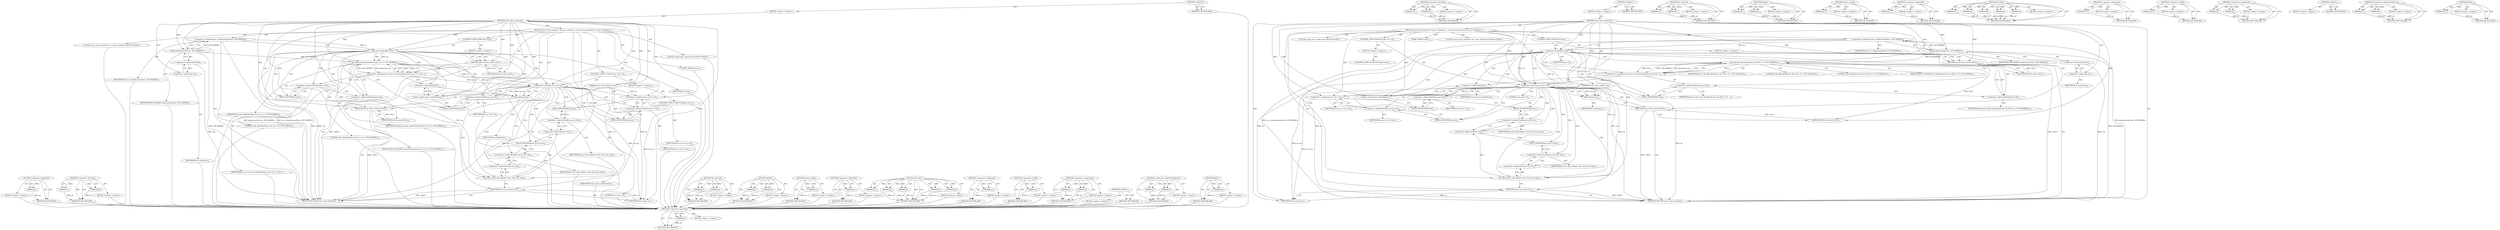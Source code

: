 digraph "kfree" {
vulnerable_112 [label=<(METHOD,&lt;operator&gt;.logicalNot)>];
vulnerable_113 [label=<(PARAM,p1)>];
vulnerable_114 [label=<(BLOCK,&lt;empty&gt;,&lt;empty&gt;)>];
vulnerable_115 [label=<(METHOD_RETURN,ANY)>];
vulnerable_137 [label=<(METHOD,&lt;operator&gt;.lessThan)>];
vulnerable_138 [label=<(PARAM,p1)>];
vulnerable_139 [label=<(PARAM,p2)>];
vulnerable_140 [label=<(BLOCK,&lt;empty&gt;,&lt;empty&gt;)>];
vulnerable_141 [label=<(METHOD_RETURN,ANY)>];
vulnerable_6 [label=<(METHOD,&lt;global&gt;)<SUB>1</SUB>>];
vulnerable_7 [label=<(BLOCK,&lt;empty&gt;,&lt;empty&gt;)<SUB>1</SUB>>];
vulnerable_8 [label=<(METHOD,ucma_alloc_multicast)<SUB>1</SUB>>];
vulnerable_9 [label=<(PARAM,struct ucma_context *ctx)<SUB>1</SUB>>];
vulnerable_10 [label=<(BLOCK,{
	struct ucma_multicast *mc;

	mc = kzalloc(si...,{
	struct ucma_multicast *mc;

	mc = kzalloc(si...)<SUB>2</SUB>>];
vulnerable_11 [label="<(LOCAL,struct ucma_multicast* mc: ucma_multicast*)<SUB>3</SUB>>"];
vulnerable_12 [label=<(&lt;operator&gt;.assignment,mc = kzalloc(sizeof(*mc), GFP_KERNEL))<SUB>5</SUB>>];
vulnerable_13 [label=<(IDENTIFIER,mc,mc = kzalloc(sizeof(*mc), GFP_KERNEL))<SUB>5</SUB>>];
vulnerable_14 [label=<(kzalloc,kzalloc(sizeof(*mc), GFP_KERNEL))<SUB>5</SUB>>];
vulnerable_15 [label=<(&lt;operator&gt;.sizeOf,sizeof(*mc))<SUB>5</SUB>>];
vulnerable_16 [label=<(&lt;operator&gt;.indirection,*mc)<SUB>5</SUB>>];
vulnerable_17 [label=<(IDENTIFIER,mc,sizeof(*mc))<SUB>5</SUB>>];
vulnerable_18 [label=<(IDENTIFIER,GFP_KERNEL,kzalloc(sizeof(*mc), GFP_KERNEL))<SUB>5</SUB>>];
vulnerable_19 [label=<(CONTROL_STRUCTURE,IF,if (!mc))<SUB>6</SUB>>];
vulnerable_20 [label=<(&lt;operator&gt;.logicalNot,!mc)<SUB>6</SUB>>];
vulnerable_21 [label=<(IDENTIFIER,mc,!mc)<SUB>6</SUB>>];
vulnerable_22 [label=<(BLOCK,&lt;empty&gt;,&lt;empty&gt;)<SUB>7</SUB>>];
vulnerable_23 [label=<(RETURN,return NULL;,return NULL;)<SUB>7</SUB>>];
vulnerable_24 [label=<(IDENTIFIER,NULL,return NULL;)<SUB>7</SUB>>];
vulnerable_25 [label="<(LOCAL,mutex_lock : mutex_lock)<SUB>9</SUB>>"];
vulnerable_26 [label=<(&lt;operator&gt;.assignment,mc-&gt;id = idr_alloc(&amp;multicast_idr, mc, 0, 0, GF...)<SUB>10</SUB>>];
vulnerable_27 [label=<(&lt;operator&gt;.indirectFieldAccess,mc-&gt;id)<SUB>10</SUB>>];
vulnerable_28 [label=<(IDENTIFIER,mc,mc-&gt;id = idr_alloc(&amp;multicast_idr, mc, 0, 0, GF...)<SUB>10</SUB>>];
vulnerable_29 [label=<(FIELD_IDENTIFIER,id,id)<SUB>10</SUB>>];
vulnerable_30 [label=<(idr_alloc,idr_alloc(&amp;multicast_idr, mc, 0, 0, GFP_KERNEL))<SUB>10</SUB>>];
vulnerable_31 [label=<(&lt;operator&gt;.addressOf,&amp;multicast_idr)<SUB>10</SUB>>];
vulnerable_32 [label=<(IDENTIFIER,multicast_idr,idr_alloc(&amp;multicast_idr, mc, 0, 0, GFP_KERNEL))<SUB>10</SUB>>];
vulnerable_33 [label=<(IDENTIFIER,mc,idr_alloc(&amp;multicast_idr, mc, 0, 0, GFP_KERNEL))<SUB>10</SUB>>];
vulnerable_34 [label=<(LITERAL,0,idr_alloc(&amp;multicast_idr, mc, 0, 0, GFP_KERNEL))<SUB>10</SUB>>];
vulnerable_35 [label=<(LITERAL,0,idr_alloc(&amp;multicast_idr, mc, 0, 0, GFP_KERNEL))<SUB>10</SUB>>];
vulnerable_36 [label=<(IDENTIFIER,GFP_KERNEL,idr_alloc(&amp;multicast_idr, mc, 0, 0, GFP_KERNEL))<SUB>10</SUB>>];
vulnerable_37 [label=<(mutex_unlock,mutex_unlock(&amp;mut))<SUB>11</SUB>>];
vulnerable_38 [label=<(&lt;operator&gt;.addressOf,&amp;mut)<SUB>11</SUB>>];
vulnerable_39 [label=<(IDENTIFIER,mut,mutex_unlock(&amp;mut))<SUB>11</SUB>>];
vulnerable_40 [label=<(CONTROL_STRUCTURE,IF,if (mc-&gt;id &lt; 0))<SUB>12</SUB>>];
vulnerable_41 [label=<(&lt;operator&gt;.lessThan,mc-&gt;id &lt; 0)<SUB>12</SUB>>];
vulnerable_42 [label=<(&lt;operator&gt;.indirectFieldAccess,mc-&gt;id)<SUB>12</SUB>>];
vulnerable_43 [label=<(IDENTIFIER,mc,mc-&gt;id &lt; 0)<SUB>12</SUB>>];
vulnerable_44 [label=<(FIELD_IDENTIFIER,id,id)<SUB>12</SUB>>];
vulnerable_45 [label=<(LITERAL,0,mc-&gt;id &lt; 0)<SUB>12</SUB>>];
vulnerable_46 [label=<(BLOCK,&lt;empty&gt;,&lt;empty&gt;)<SUB>13</SUB>>];
vulnerable_47 [label=<(CONTROL_STRUCTURE,GOTO,goto error;)<SUB>13</SUB>>];
vulnerable_48 [label=<(&lt;operator&gt;.assignment,mc-&gt;ctx = ctx)<SUB>15</SUB>>];
vulnerable_49 [label=<(&lt;operator&gt;.indirectFieldAccess,mc-&gt;ctx)<SUB>15</SUB>>];
vulnerable_50 [label=<(IDENTIFIER,mc,mc-&gt;ctx = ctx)<SUB>15</SUB>>];
vulnerable_51 [label=<(FIELD_IDENTIFIER,ctx,ctx)<SUB>15</SUB>>];
vulnerable_52 [label=<(IDENTIFIER,ctx,mc-&gt;ctx = ctx)<SUB>15</SUB>>];
vulnerable_53 [label=<(list_add_tail,list_add_tail(&amp;mc-&gt;list, &amp;ctx-&gt;mc_list))<SUB>16</SUB>>];
vulnerable_54 [label=<(&lt;operator&gt;.addressOf,&amp;mc-&gt;list)<SUB>16</SUB>>];
vulnerable_55 [label=<(&lt;operator&gt;.indirectFieldAccess,mc-&gt;list)<SUB>16</SUB>>];
vulnerable_56 [label=<(IDENTIFIER,mc,list_add_tail(&amp;mc-&gt;list, &amp;ctx-&gt;mc_list))<SUB>16</SUB>>];
vulnerable_57 [label=<(FIELD_IDENTIFIER,list,list)<SUB>16</SUB>>];
vulnerable_58 [label=<(&lt;operator&gt;.addressOf,&amp;ctx-&gt;mc_list)<SUB>16</SUB>>];
vulnerable_59 [label=<(&lt;operator&gt;.indirectFieldAccess,ctx-&gt;mc_list)<SUB>16</SUB>>];
vulnerable_60 [label=<(IDENTIFIER,ctx,list_add_tail(&amp;mc-&gt;list, &amp;ctx-&gt;mc_list))<SUB>16</SUB>>];
vulnerable_61 [label=<(FIELD_IDENTIFIER,mc_list,mc_list)<SUB>16</SUB>>];
vulnerable_62 [label=<(RETURN,return mc;,return mc;)<SUB>17</SUB>>];
vulnerable_63 [label=<(IDENTIFIER,mc,return mc;)<SUB>17</SUB>>];
vulnerable_64 [label=<(JUMP_TARGET,error)<SUB>19</SUB>>];
vulnerable_65 [label=<(kfree,kfree(mc))<SUB>20</SUB>>];
vulnerable_66 [label=<(IDENTIFIER,mc,kfree(mc))<SUB>20</SUB>>];
vulnerable_67 [label=<(RETURN,return NULL;,return NULL;)<SUB>21</SUB>>];
vulnerable_68 [label=<(IDENTIFIER,NULL,return NULL;)<SUB>21</SUB>>];
vulnerable_69 [label=<(METHOD_RETURN,struct ucma_multicast)<SUB>1</SUB>>];
vulnerable_71 [label=<(METHOD_RETURN,ANY)<SUB>1</SUB>>];
vulnerable_142 [label=<(METHOD,list_add_tail)>];
vulnerable_143 [label=<(PARAM,p1)>];
vulnerable_144 [label=<(PARAM,p2)>];
vulnerable_145 [label=<(BLOCK,&lt;empty&gt;,&lt;empty&gt;)>];
vulnerable_146 [label=<(METHOD_RETURN,ANY)>];
vulnerable_99 [label=<(METHOD,kzalloc)>];
vulnerable_100 [label=<(PARAM,p1)>];
vulnerable_101 [label=<(PARAM,p2)>];
vulnerable_102 [label=<(BLOCK,&lt;empty&gt;,&lt;empty&gt;)>];
vulnerable_103 [label=<(METHOD_RETURN,ANY)>];
vulnerable_133 [label=<(METHOD,mutex_unlock)>];
vulnerable_134 [label=<(PARAM,p1)>];
vulnerable_135 [label=<(BLOCK,&lt;empty&gt;,&lt;empty&gt;)>];
vulnerable_136 [label=<(METHOD_RETURN,ANY)>];
vulnerable_129 [label=<(METHOD,&lt;operator&gt;.addressOf)>];
vulnerable_130 [label=<(PARAM,p1)>];
vulnerable_131 [label=<(BLOCK,&lt;empty&gt;,&lt;empty&gt;)>];
vulnerable_132 [label=<(METHOD_RETURN,ANY)>];
vulnerable_121 [label=<(METHOD,idr_alloc)>];
vulnerable_122 [label=<(PARAM,p1)>];
vulnerable_123 [label=<(PARAM,p2)>];
vulnerable_124 [label=<(PARAM,p3)>];
vulnerable_125 [label=<(PARAM,p4)>];
vulnerable_126 [label=<(PARAM,p5)>];
vulnerable_127 [label=<(BLOCK,&lt;empty&gt;,&lt;empty&gt;)>];
vulnerable_128 [label=<(METHOD_RETURN,ANY)>];
vulnerable_108 [label=<(METHOD,&lt;operator&gt;.indirection)>];
vulnerable_109 [label=<(PARAM,p1)>];
vulnerable_110 [label=<(BLOCK,&lt;empty&gt;,&lt;empty&gt;)>];
vulnerable_111 [label=<(METHOD_RETURN,ANY)>];
vulnerable_104 [label=<(METHOD,&lt;operator&gt;.sizeOf)>];
vulnerable_105 [label=<(PARAM,p1)>];
vulnerable_106 [label=<(BLOCK,&lt;empty&gt;,&lt;empty&gt;)>];
vulnerable_107 [label=<(METHOD_RETURN,ANY)>];
vulnerable_94 [label=<(METHOD,&lt;operator&gt;.assignment)>];
vulnerable_95 [label=<(PARAM,p1)>];
vulnerable_96 [label=<(PARAM,p2)>];
vulnerable_97 [label=<(BLOCK,&lt;empty&gt;,&lt;empty&gt;)>];
vulnerable_98 [label=<(METHOD_RETURN,ANY)>];
vulnerable_88 [label=<(METHOD,&lt;global&gt;)<SUB>1</SUB>>];
vulnerable_89 [label=<(BLOCK,&lt;empty&gt;,&lt;empty&gt;)>];
vulnerable_90 [label=<(METHOD_RETURN,ANY)>];
vulnerable_116 [label=<(METHOD,&lt;operator&gt;.indirectFieldAccess)>];
vulnerable_117 [label=<(PARAM,p1)>];
vulnerable_118 [label=<(PARAM,p2)>];
vulnerable_119 [label=<(BLOCK,&lt;empty&gt;,&lt;empty&gt;)>];
vulnerable_120 [label=<(METHOD_RETURN,ANY)>];
vulnerable_147 [label=<(METHOD,kfree)>];
vulnerable_148 [label=<(PARAM,p1)>];
vulnerable_149 [label=<(BLOCK,&lt;empty&gt;,&lt;empty&gt;)>];
vulnerable_150 [label=<(METHOD_RETURN,ANY)>];
fixed_112 [label=<(METHOD,&lt;operator&gt;.logicalNot)>];
fixed_113 [label=<(PARAM,p1)>];
fixed_114 [label=<(BLOCK,&lt;empty&gt;,&lt;empty&gt;)>];
fixed_115 [label=<(METHOD_RETURN,ANY)>];
fixed_137 [label=<(METHOD,&lt;operator&gt;.lessThan)>];
fixed_138 [label=<(PARAM,p1)>];
fixed_139 [label=<(PARAM,p2)>];
fixed_140 [label=<(BLOCK,&lt;empty&gt;,&lt;empty&gt;)>];
fixed_141 [label=<(METHOD_RETURN,ANY)>];
fixed_6 [label=<(METHOD,&lt;global&gt;)<SUB>1</SUB>>];
fixed_7 [label=<(BLOCK,&lt;empty&gt;,&lt;empty&gt;)<SUB>1</SUB>>];
fixed_8 [label=<(METHOD,ucma_alloc_multicast)<SUB>1</SUB>>];
fixed_9 [label=<(PARAM,struct ucma_context *ctx)<SUB>1</SUB>>];
fixed_10 [label=<(BLOCK,{
	struct ucma_multicast *mc;

	mc = kzalloc(si...,{
	struct ucma_multicast *mc;

	mc = kzalloc(si...)<SUB>2</SUB>>];
fixed_11 [label="<(LOCAL,struct ucma_multicast* mc: ucma_multicast*)<SUB>3</SUB>>"];
fixed_12 [label=<(&lt;operator&gt;.assignment,mc = kzalloc(sizeof(*mc), GFP_KERNEL))<SUB>5</SUB>>];
fixed_13 [label=<(IDENTIFIER,mc,mc = kzalloc(sizeof(*mc), GFP_KERNEL))<SUB>5</SUB>>];
fixed_14 [label=<(kzalloc,kzalloc(sizeof(*mc), GFP_KERNEL))<SUB>5</SUB>>];
fixed_15 [label=<(&lt;operator&gt;.sizeOf,sizeof(*mc))<SUB>5</SUB>>];
fixed_16 [label=<(&lt;operator&gt;.indirection,*mc)<SUB>5</SUB>>];
fixed_17 [label=<(IDENTIFIER,mc,sizeof(*mc))<SUB>5</SUB>>];
fixed_18 [label=<(IDENTIFIER,GFP_KERNEL,kzalloc(sizeof(*mc), GFP_KERNEL))<SUB>5</SUB>>];
fixed_19 [label=<(CONTROL_STRUCTURE,IF,if (!mc))<SUB>6</SUB>>];
fixed_20 [label=<(&lt;operator&gt;.logicalNot,!mc)<SUB>6</SUB>>];
fixed_21 [label=<(IDENTIFIER,mc,!mc)<SUB>6</SUB>>];
fixed_22 [label=<(BLOCK,&lt;empty&gt;,&lt;empty&gt;)<SUB>7</SUB>>];
fixed_23 [label=<(RETURN,return NULL;,return NULL;)<SUB>7</SUB>>];
fixed_24 [label=<(IDENTIFIER,NULL,return NULL;)<SUB>7</SUB>>];
fixed_25 [label="<(LOCAL,mutex_lock : mutex_lock)<SUB>9</SUB>>"];
fixed_26 [label=<(&lt;operator&gt;.assignment,mc-&gt;id = idr_alloc(&amp;multicast_idr, NULL, 0, 0, ...)<SUB>10</SUB>>];
fixed_27 [label=<(&lt;operator&gt;.indirectFieldAccess,mc-&gt;id)<SUB>10</SUB>>];
fixed_28 [label=<(IDENTIFIER,mc,mc-&gt;id = idr_alloc(&amp;multicast_idr, NULL, 0, 0, ...)<SUB>10</SUB>>];
fixed_29 [label=<(FIELD_IDENTIFIER,id,id)<SUB>10</SUB>>];
fixed_30 [label=<(idr_alloc,idr_alloc(&amp;multicast_idr, NULL, 0, 0, GFP_KERNEL))<SUB>10</SUB>>];
fixed_31 [label=<(&lt;operator&gt;.addressOf,&amp;multicast_idr)<SUB>10</SUB>>];
fixed_32 [label=<(IDENTIFIER,multicast_idr,idr_alloc(&amp;multicast_idr, NULL, 0, 0, GFP_KERNEL))<SUB>10</SUB>>];
fixed_33 [label=<(IDENTIFIER,NULL,idr_alloc(&amp;multicast_idr, NULL, 0, 0, GFP_KERNEL))<SUB>10</SUB>>];
fixed_34 [label=<(LITERAL,0,idr_alloc(&amp;multicast_idr, NULL, 0, 0, GFP_KERNEL))<SUB>10</SUB>>];
fixed_35 [label=<(LITERAL,0,idr_alloc(&amp;multicast_idr, NULL, 0, 0, GFP_KERNEL))<SUB>10</SUB>>];
fixed_36 [label=<(IDENTIFIER,GFP_KERNEL,idr_alloc(&amp;multicast_idr, NULL, 0, 0, GFP_KERNEL))<SUB>10</SUB>>];
fixed_37 [label=<(mutex_unlock,mutex_unlock(&amp;mut))<SUB>11</SUB>>];
fixed_38 [label=<(&lt;operator&gt;.addressOf,&amp;mut)<SUB>11</SUB>>];
fixed_39 [label=<(IDENTIFIER,mut,mutex_unlock(&amp;mut))<SUB>11</SUB>>];
fixed_40 [label=<(CONTROL_STRUCTURE,IF,if (mc-&gt;id &lt; 0))<SUB>12</SUB>>];
fixed_41 [label=<(&lt;operator&gt;.lessThan,mc-&gt;id &lt; 0)<SUB>12</SUB>>];
fixed_42 [label=<(&lt;operator&gt;.indirectFieldAccess,mc-&gt;id)<SUB>12</SUB>>];
fixed_43 [label=<(IDENTIFIER,mc,mc-&gt;id &lt; 0)<SUB>12</SUB>>];
fixed_44 [label=<(FIELD_IDENTIFIER,id,id)<SUB>12</SUB>>];
fixed_45 [label=<(LITERAL,0,mc-&gt;id &lt; 0)<SUB>12</SUB>>];
fixed_46 [label=<(BLOCK,&lt;empty&gt;,&lt;empty&gt;)<SUB>13</SUB>>];
fixed_47 [label=<(CONTROL_STRUCTURE,GOTO,goto error;)<SUB>13</SUB>>];
fixed_48 [label=<(&lt;operator&gt;.assignment,mc-&gt;ctx = ctx)<SUB>15</SUB>>];
fixed_49 [label=<(&lt;operator&gt;.indirectFieldAccess,mc-&gt;ctx)<SUB>15</SUB>>];
fixed_50 [label=<(IDENTIFIER,mc,mc-&gt;ctx = ctx)<SUB>15</SUB>>];
fixed_51 [label=<(FIELD_IDENTIFIER,ctx,ctx)<SUB>15</SUB>>];
fixed_52 [label=<(IDENTIFIER,ctx,mc-&gt;ctx = ctx)<SUB>15</SUB>>];
fixed_53 [label=<(list_add_tail,list_add_tail(&amp;mc-&gt;list, &amp;ctx-&gt;mc_list))<SUB>16</SUB>>];
fixed_54 [label=<(&lt;operator&gt;.addressOf,&amp;mc-&gt;list)<SUB>16</SUB>>];
fixed_55 [label=<(&lt;operator&gt;.indirectFieldAccess,mc-&gt;list)<SUB>16</SUB>>];
fixed_56 [label=<(IDENTIFIER,mc,list_add_tail(&amp;mc-&gt;list, &amp;ctx-&gt;mc_list))<SUB>16</SUB>>];
fixed_57 [label=<(FIELD_IDENTIFIER,list,list)<SUB>16</SUB>>];
fixed_58 [label=<(&lt;operator&gt;.addressOf,&amp;ctx-&gt;mc_list)<SUB>16</SUB>>];
fixed_59 [label=<(&lt;operator&gt;.indirectFieldAccess,ctx-&gt;mc_list)<SUB>16</SUB>>];
fixed_60 [label=<(IDENTIFIER,ctx,list_add_tail(&amp;mc-&gt;list, &amp;ctx-&gt;mc_list))<SUB>16</SUB>>];
fixed_61 [label=<(FIELD_IDENTIFIER,mc_list,mc_list)<SUB>16</SUB>>];
fixed_62 [label=<(RETURN,return mc;,return mc;)<SUB>17</SUB>>];
fixed_63 [label=<(IDENTIFIER,mc,return mc;)<SUB>17</SUB>>];
fixed_64 [label=<(JUMP_TARGET,error)<SUB>19</SUB>>];
fixed_65 [label=<(kfree,kfree(mc))<SUB>20</SUB>>];
fixed_66 [label=<(IDENTIFIER,mc,kfree(mc))<SUB>20</SUB>>];
fixed_67 [label=<(RETURN,return NULL;,return NULL;)<SUB>21</SUB>>];
fixed_68 [label=<(IDENTIFIER,NULL,return NULL;)<SUB>21</SUB>>];
fixed_69 [label=<(METHOD_RETURN,struct ucma_multicast)<SUB>1</SUB>>];
fixed_71 [label=<(METHOD_RETURN,ANY)<SUB>1</SUB>>];
fixed_142 [label=<(METHOD,list_add_tail)>];
fixed_143 [label=<(PARAM,p1)>];
fixed_144 [label=<(PARAM,p2)>];
fixed_145 [label=<(BLOCK,&lt;empty&gt;,&lt;empty&gt;)>];
fixed_146 [label=<(METHOD_RETURN,ANY)>];
fixed_99 [label=<(METHOD,kzalloc)>];
fixed_100 [label=<(PARAM,p1)>];
fixed_101 [label=<(PARAM,p2)>];
fixed_102 [label=<(BLOCK,&lt;empty&gt;,&lt;empty&gt;)>];
fixed_103 [label=<(METHOD_RETURN,ANY)>];
fixed_133 [label=<(METHOD,mutex_unlock)>];
fixed_134 [label=<(PARAM,p1)>];
fixed_135 [label=<(BLOCK,&lt;empty&gt;,&lt;empty&gt;)>];
fixed_136 [label=<(METHOD_RETURN,ANY)>];
fixed_129 [label=<(METHOD,&lt;operator&gt;.addressOf)>];
fixed_130 [label=<(PARAM,p1)>];
fixed_131 [label=<(BLOCK,&lt;empty&gt;,&lt;empty&gt;)>];
fixed_132 [label=<(METHOD_RETURN,ANY)>];
fixed_121 [label=<(METHOD,idr_alloc)>];
fixed_122 [label=<(PARAM,p1)>];
fixed_123 [label=<(PARAM,p2)>];
fixed_124 [label=<(PARAM,p3)>];
fixed_125 [label=<(PARAM,p4)>];
fixed_126 [label=<(PARAM,p5)>];
fixed_127 [label=<(BLOCK,&lt;empty&gt;,&lt;empty&gt;)>];
fixed_128 [label=<(METHOD_RETURN,ANY)>];
fixed_108 [label=<(METHOD,&lt;operator&gt;.indirection)>];
fixed_109 [label=<(PARAM,p1)>];
fixed_110 [label=<(BLOCK,&lt;empty&gt;,&lt;empty&gt;)>];
fixed_111 [label=<(METHOD_RETURN,ANY)>];
fixed_104 [label=<(METHOD,&lt;operator&gt;.sizeOf)>];
fixed_105 [label=<(PARAM,p1)>];
fixed_106 [label=<(BLOCK,&lt;empty&gt;,&lt;empty&gt;)>];
fixed_107 [label=<(METHOD_RETURN,ANY)>];
fixed_94 [label=<(METHOD,&lt;operator&gt;.assignment)>];
fixed_95 [label=<(PARAM,p1)>];
fixed_96 [label=<(PARAM,p2)>];
fixed_97 [label=<(BLOCK,&lt;empty&gt;,&lt;empty&gt;)>];
fixed_98 [label=<(METHOD_RETURN,ANY)>];
fixed_88 [label=<(METHOD,&lt;global&gt;)<SUB>1</SUB>>];
fixed_89 [label=<(BLOCK,&lt;empty&gt;,&lt;empty&gt;)>];
fixed_90 [label=<(METHOD_RETURN,ANY)>];
fixed_116 [label=<(METHOD,&lt;operator&gt;.indirectFieldAccess)>];
fixed_117 [label=<(PARAM,p1)>];
fixed_118 [label=<(PARAM,p2)>];
fixed_119 [label=<(BLOCK,&lt;empty&gt;,&lt;empty&gt;)>];
fixed_120 [label=<(METHOD_RETURN,ANY)>];
fixed_147 [label=<(METHOD,kfree)>];
fixed_148 [label=<(PARAM,p1)>];
fixed_149 [label=<(BLOCK,&lt;empty&gt;,&lt;empty&gt;)>];
fixed_150 [label=<(METHOD_RETURN,ANY)>];
vulnerable_112 -> vulnerable_113  [key=0, label="AST: "];
vulnerable_112 -> vulnerable_113  [key=1, label="DDG: "];
vulnerable_112 -> vulnerable_114  [key=0, label="AST: "];
vulnerable_112 -> vulnerable_115  [key=0, label="AST: "];
vulnerable_112 -> vulnerable_115  [key=1, label="CFG: "];
vulnerable_113 -> vulnerable_115  [key=0, label="DDG: p1"];
vulnerable_114 -> fixed_112  [key=0];
vulnerable_115 -> fixed_112  [key=0];
vulnerable_137 -> vulnerable_138  [key=0, label="AST: "];
vulnerable_137 -> vulnerable_138  [key=1, label="DDG: "];
vulnerable_137 -> vulnerable_140  [key=0, label="AST: "];
vulnerable_137 -> vulnerable_139  [key=0, label="AST: "];
vulnerable_137 -> vulnerable_139  [key=1, label="DDG: "];
vulnerable_137 -> vulnerable_141  [key=0, label="AST: "];
vulnerable_137 -> vulnerable_141  [key=1, label="CFG: "];
vulnerable_138 -> vulnerable_141  [key=0, label="DDG: p1"];
vulnerable_139 -> vulnerable_141  [key=0, label="DDG: p2"];
vulnerable_140 -> fixed_112  [key=0];
vulnerable_141 -> fixed_112  [key=0];
vulnerable_6 -> vulnerable_7  [key=0, label="AST: "];
vulnerable_6 -> vulnerable_71  [key=0, label="AST: "];
vulnerable_6 -> vulnerable_71  [key=1, label="CFG: "];
vulnerable_7 -> vulnerable_8  [key=0, label="AST: "];
vulnerable_8 -> vulnerable_9  [key=0, label="AST: "];
vulnerable_8 -> vulnerable_9  [key=1, label="DDG: "];
vulnerable_8 -> vulnerable_10  [key=0, label="AST: "];
vulnerable_8 -> vulnerable_69  [key=0, label="AST: "];
vulnerable_8 -> vulnerable_16  [key=0, label="CFG: "];
vulnerable_8 -> vulnerable_48  [key=0, label="DDG: "];
vulnerable_8 -> vulnerable_67  [key=0, label="DDG: "];
vulnerable_8 -> vulnerable_37  [key=0, label="DDG: "];
vulnerable_8 -> vulnerable_53  [key=0, label="DDG: "];
vulnerable_8 -> vulnerable_63  [key=0, label="DDG: "];
vulnerable_8 -> vulnerable_65  [key=0, label="DDG: "];
vulnerable_8 -> vulnerable_68  [key=0, label="DDG: "];
vulnerable_8 -> vulnerable_14  [key=0, label="DDG: "];
vulnerable_8 -> vulnerable_20  [key=0, label="DDG: "];
vulnerable_8 -> vulnerable_23  [key=0, label="DDG: "];
vulnerable_8 -> vulnerable_30  [key=0, label="DDG: "];
vulnerable_8 -> vulnerable_41  [key=0, label="DDG: "];
vulnerable_8 -> vulnerable_24  [key=0, label="DDG: "];
vulnerable_9 -> vulnerable_69  [key=0, label="DDG: ctx"];
vulnerable_9 -> vulnerable_48  [key=0, label="DDG: ctx"];
vulnerable_9 -> vulnerable_53  [key=0, label="DDG: ctx"];
vulnerable_10 -> vulnerable_11  [key=0, label="AST: "];
vulnerable_10 -> vulnerable_12  [key=0, label="AST: "];
vulnerable_10 -> vulnerable_19  [key=0, label="AST: "];
vulnerable_10 -> vulnerable_25  [key=0, label="AST: "];
vulnerable_10 -> vulnerable_26  [key=0, label="AST: "];
vulnerable_10 -> vulnerable_37  [key=0, label="AST: "];
vulnerable_10 -> vulnerable_40  [key=0, label="AST: "];
vulnerable_10 -> vulnerable_48  [key=0, label="AST: "];
vulnerable_10 -> vulnerable_53  [key=0, label="AST: "];
vulnerable_10 -> vulnerable_62  [key=0, label="AST: "];
vulnerable_10 -> vulnerable_64  [key=0, label="AST: "];
vulnerable_10 -> vulnerable_65  [key=0, label="AST: "];
vulnerable_10 -> vulnerable_67  [key=0, label="AST: "];
vulnerable_11 -> fixed_112  [key=0];
vulnerable_12 -> vulnerable_13  [key=0, label="AST: "];
vulnerable_12 -> vulnerable_14  [key=0, label="AST: "];
vulnerable_12 -> vulnerable_20  [key=0, label="CFG: "];
vulnerable_12 -> vulnerable_20  [key=1, label="DDG: mc"];
vulnerable_12 -> vulnerable_69  [key=0, label="DDG: kzalloc(sizeof(*mc), GFP_KERNEL)"];
vulnerable_12 -> vulnerable_69  [key=1, label="DDG: mc = kzalloc(sizeof(*mc), GFP_KERNEL)"];
vulnerable_13 -> fixed_112  [key=0];
vulnerable_14 -> vulnerable_15  [key=0, label="AST: "];
vulnerable_14 -> vulnerable_18  [key=0, label="AST: "];
vulnerable_14 -> vulnerable_12  [key=0, label="CFG: "];
vulnerable_14 -> vulnerable_12  [key=1, label="DDG: GFP_KERNEL"];
vulnerable_14 -> vulnerable_69  [key=0, label="DDG: GFP_KERNEL"];
vulnerable_14 -> vulnerable_30  [key=0, label="DDG: GFP_KERNEL"];
vulnerable_15 -> vulnerable_16  [key=0, label="AST: "];
vulnerable_15 -> vulnerable_14  [key=0, label="CFG: "];
vulnerable_15 -> vulnerable_69  [key=0, label="DDG: *mc"];
vulnerable_16 -> vulnerable_17  [key=0, label="AST: "];
vulnerable_16 -> vulnerable_15  [key=0, label="CFG: "];
vulnerable_17 -> fixed_112  [key=0];
vulnerable_18 -> fixed_112  [key=0];
vulnerable_19 -> vulnerable_20  [key=0, label="AST: "];
vulnerable_19 -> vulnerable_22  [key=0, label="AST: "];
vulnerable_20 -> vulnerable_21  [key=0, label="AST: "];
vulnerable_20 -> vulnerable_23  [key=0, label="CFG: "];
vulnerable_20 -> vulnerable_23  [key=1, label="CDG: "];
vulnerable_20 -> vulnerable_29  [key=0, label="CFG: "];
vulnerable_20 -> vulnerable_29  [key=1, label="CDG: "];
vulnerable_20 -> vulnerable_69  [key=0, label="DDG: mc"];
vulnerable_20 -> vulnerable_69  [key=1, label="DDG: !mc"];
vulnerable_20 -> vulnerable_30  [key=0, label="DDG: mc"];
vulnerable_20 -> vulnerable_30  [key=1, label="CDG: "];
vulnerable_20 -> vulnerable_26  [key=0, label="CDG: "];
vulnerable_20 -> vulnerable_42  [key=0, label="CDG: "];
vulnerable_20 -> vulnerable_37  [key=0, label="CDG: "];
vulnerable_20 -> vulnerable_38  [key=0, label="CDG: "];
vulnerable_20 -> vulnerable_41  [key=0, label="CDG: "];
vulnerable_20 -> vulnerable_27  [key=0, label="CDG: "];
vulnerable_20 -> vulnerable_44  [key=0, label="CDG: "];
vulnerable_20 -> vulnerable_31  [key=0, label="CDG: "];
vulnerable_21 -> fixed_112  [key=0];
vulnerable_22 -> vulnerable_23  [key=0, label="AST: "];
vulnerable_23 -> vulnerable_24  [key=0, label="AST: "];
vulnerable_23 -> vulnerable_69  [key=0, label="CFG: "];
vulnerable_23 -> vulnerable_69  [key=1, label="DDG: &lt;RET&gt;"];
vulnerable_24 -> vulnerable_23  [key=0, label="DDG: NULL"];
vulnerable_25 -> fixed_112  [key=0];
vulnerable_26 -> vulnerable_27  [key=0, label="AST: "];
vulnerable_26 -> vulnerable_30  [key=0, label="AST: "];
vulnerable_26 -> vulnerable_38  [key=0, label="CFG: "];
vulnerable_26 -> vulnerable_41  [key=0, label="DDG: mc-&gt;id"];
vulnerable_27 -> vulnerable_28  [key=0, label="AST: "];
vulnerable_27 -> vulnerable_29  [key=0, label="AST: "];
vulnerable_27 -> vulnerable_31  [key=0, label="CFG: "];
vulnerable_28 -> fixed_112  [key=0];
vulnerable_29 -> vulnerable_27  [key=0, label="CFG: "];
vulnerable_30 -> vulnerable_31  [key=0, label="AST: "];
vulnerable_30 -> vulnerable_33  [key=0, label="AST: "];
vulnerable_30 -> vulnerable_34  [key=0, label="AST: "];
vulnerable_30 -> vulnerable_35  [key=0, label="AST: "];
vulnerable_30 -> vulnerable_36  [key=0, label="AST: "];
vulnerable_30 -> vulnerable_26  [key=0, label="CFG: "];
vulnerable_30 -> vulnerable_26  [key=1, label="DDG: 0"];
vulnerable_30 -> vulnerable_26  [key=2, label="DDG: mc"];
vulnerable_30 -> vulnerable_26  [key=3, label="DDG: GFP_KERNEL"];
vulnerable_30 -> vulnerable_26  [key=4, label="DDG: &amp;multicast_idr"];
vulnerable_30 -> vulnerable_53  [key=0, label="DDG: mc"];
vulnerable_30 -> vulnerable_63  [key=0, label="DDG: mc"];
vulnerable_30 -> vulnerable_65  [key=0, label="DDG: mc"];
vulnerable_30 -> vulnerable_41  [key=0, label="DDG: mc"];
vulnerable_31 -> vulnerable_32  [key=0, label="AST: "];
vulnerable_31 -> vulnerable_30  [key=0, label="CFG: "];
vulnerable_32 -> fixed_112  [key=0];
vulnerable_33 -> fixed_112  [key=0];
vulnerable_34 -> fixed_112  [key=0];
vulnerable_35 -> fixed_112  [key=0];
vulnerable_36 -> fixed_112  [key=0];
vulnerable_37 -> vulnerable_38  [key=0, label="AST: "];
vulnerable_37 -> vulnerable_44  [key=0, label="CFG: "];
vulnerable_38 -> vulnerable_39  [key=0, label="AST: "];
vulnerable_38 -> vulnerable_37  [key=0, label="CFG: "];
vulnerable_39 -> fixed_112  [key=0];
vulnerable_40 -> vulnerable_41  [key=0, label="AST: "];
vulnerable_40 -> vulnerable_46  [key=0, label="AST: "];
vulnerable_41 -> vulnerable_42  [key=0, label="AST: "];
vulnerable_41 -> vulnerable_45  [key=0, label="AST: "];
vulnerable_41 -> vulnerable_65  [key=0, label="CFG: "];
vulnerable_41 -> vulnerable_65  [key=1, label="DDG: mc-&gt;id"];
vulnerable_41 -> vulnerable_65  [key=2, label="CDG: "];
vulnerable_41 -> vulnerable_51  [key=0, label="CFG: "];
vulnerable_41 -> vulnerable_51  [key=1, label="CDG: "];
vulnerable_41 -> vulnerable_63  [key=0, label="DDG: mc-&gt;id"];
vulnerable_41 -> vulnerable_48  [key=0, label="CDG: "];
vulnerable_41 -> vulnerable_58  [key=0, label="CDG: "];
vulnerable_41 -> vulnerable_49  [key=0, label="CDG: "];
vulnerable_41 -> vulnerable_61  [key=0, label="CDG: "];
vulnerable_41 -> vulnerable_57  [key=0, label="CDG: "];
vulnerable_41 -> vulnerable_53  [key=0, label="CDG: "];
vulnerable_41 -> vulnerable_67  [key=0, label="CDG: "];
vulnerable_41 -> vulnerable_59  [key=0, label="CDG: "];
vulnerable_41 -> vulnerable_55  [key=0, label="CDG: "];
vulnerable_41 -> vulnerable_54  [key=0, label="CDG: "];
vulnerable_41 -> vulnerable_62  [key=0, label="CDG: "];
vulnerable_42 -> vulnerable_43  [key=0, label="AST: "];
vulnerable_42 -> vulnerable_44  [key=0, label="AST: "];
vulnerable_42 -> vulnerable_41  [key=0, label="CFG: "];
vulnerable_43 -> fixed_112  [key=0];
vulnerable_44 -> vulnerable_42  [key=0, label="CFG: "];
vulnerable_45 -> fixed_112  [key=0];
vulnerable_46 -> vulnerable_47  [key=0, label="AST: "];
vulnerable_47 -> fixed_112  [key=0];
vulnerable_48 -> vulnerable_49  [key=0, label="AST: "];
vulnerable_48 -> vulnerable_52  [key=0, label="AST: "];
vulnerable_48 -> vulnerable_57  [key=0, label="CFG: "];
vulnerable_48 -> vulnerable_63  [key=0, label="DDG: mc-&gt;ctx"];
vulnerable_49 -> vulnerable_50  [key=0, label="AST: "];
vulnerable_49 -> vulnerable_51  [key=0, label="AST: "];
vulnerable_49 -> vulnerable_48  [key=0, label="CFG: "];
vulnerable_50 -> fixed_112  [key=0];
vulnerable_51 -> vulnerable_49  [key=0, label="CFG: "];
vulnerable_52 -> fixed_112  [key=0];
vulnerable_53 -> vulnerable_54  [key=0, label="AST: "];
vulnerable_53 -> vulnerable_58  [key=0, label="AST: "];
vulnerable_53 -> vulnerable_62  [key=0, label="CFG: "];
vulnerable_54 -> vulnerable_55  [key=0, label="AST: "];
vulnerable_54 -> vulnerable_61  [key=0, label="CFG: "];
vulnerable_55 -> vulnerable_56  [key=0, label="AST: "];
vulnerable_55 -> vulnerable_57  [key=0, label="AST: "];
vulnerable_55 -> vulnerable_54  [key=0, label="CFG: "];
vulnerable_56 -> fixed_112  [key=0];
vulnerable_57 -> vulnerable_55  [key=0, label="CFG: "];
vulnerable_58 -> vulnerable_59  [key=0, label="AST: "];
vulnerable_58 -> vulnerable_53  [key=0, label="CFG: "];
vulnerable_59 -> vulnerable_60  [key=0, label="AST: "];
vulnerable_59 -> vulnerable_61  [key=0, label="AST: "];
vulnerable_59 -> vulnerable_58  [key=0, label="CFG: "];
vulnerable_60 -> fixed_112  [key=0];
vulnerable_61 -> vulnerable_59  [key=0, label="CFG: "];
vulnerable_62 -> vulnerable_63  [key=0, label="AST: "];
vulnerable_62 -> vulnerable_69  [key=0, label="CFG: "];
vulnerable_62 -> vulnerable_69  [key=1, label="DDG: &lt;RET&gt;"];
vulnerable_63 -> vulnerable_62  [key=0, label="DDG: mc"];
vulnerable_64 -> fixed_112  [key=0];
vulnerable_65 -> vulnerable_66  [key=0, label="AST: "];
vulnerable_65 -> vulnerable_67  [key=0, label="CFG: "];
vulnerable_66 -> fixed_112  [key=0];
vulnerable_67 -> vulnerable_68  [key=0, label="AST: "];
vulnerable_67 -> vulnerable_69  [key=0, label="CFG: "];
vulnerable_67 -> vulnerable_69  [key=1, label="DDG: &lt;RET&gt;"];
vulnerable_68 -> vulnerable_67  [key=0, label="DDG: NULL"];
vulnerable_69 -> fixed_112  [key=0];
vulnerable_71 -> fixed_112  [key=0];
vulnerable_142 -> vulnerable_143  [key=0, label="AST: "];
vulnerable_142 -> vulnerable_143  [key=1, label="DDG: "];
vulnerable_142 -> vulnerable_145  [key=0, label="AST: "];
vulnerable_142 -> vulnerable_144  [key=0, label="AST: "];
vulnerable_142 -> vulnerable_144  [key=1, label="DDG: "];
vulnerable_142 -> vulnerable_146  [key=0, label="AST: "];
vulnerable_142 -> vulnerable_146  [key=1, label="CFG: "];
vulnerable_143 -> vulnerable_146  [key=0, label="DDG: p1"];
vulnerable_144 -> vulnerable_146  [key=0, label="DDG: p2"];
vulnerable_145 -> fixed_112  [key=0];
vulnerable_146 -> fixed_112  [key=0];
vulnerable_99 -> vulnerable_100  [key=0, label="AST: "];
vulnerable_99 -> vulnerable_100  [key=1, label="DDG: "];
vulnerable_99 -> vulnerable_102  [key=0, label="AST: "];
vulnerable_99 -> vulnerable_101  [key=0, label="AST: "];
vulnerable_99 -> vulnerable_101  [key=1, label="DDG: "];
vulnerable_99 -> vulnerable_103  [key=0, label="AST: "];
vulnerable_99 -> vulnerable_103  [key=1, label="CFG: "];
vulnerable_100 -> vulnerable_103  [key=0, label="DDG: p1"];
vulnerable_101 -> vulnerable_103  [key=0, label="DDG: p2"];
vulnerable_102 -> fixed_112  [key=0];
vulnerable_103 -> fixed_112  [key=0];
vulnerable_133 -> vulnerable_134  [key=0, label="AST: "];
vulnerable_133 -> vulnerable_134  [key=1, label="DDG: "];
vulnerable_133 -> vulnerable_135  [key=0, label="AST: "];
vulnerable_133 -> vulnerable_136  [key=0, label="AST: "];
vulnerable_133 -> vulnerable_136  [key=1, label="CFG: "];
vulnerable_134 -> vulnerable_136  [key=0, label="DDG: p1"];
vulnerable_135 -> fixed_112  [key=0];
vulnerable_136 -> fixed_112  [key=0];
vulnerable_129 -> vulnerable_130  [key=0, label="AST: "];
vulnerable_129 -> vulnerable_130  [key=1, label="DDG: "];
vulnerable_129 -> vulnerable_131  [key=0, label="AST: "];
vulnerable_129 -> vulnerable_132  [key=0, label="AST: "];
vulnerable_129 -> vulnerable_132  [key=1, label="CFG: "];
vulnerable_130 -> vulnerable_132  [key=0, label="DDG: p1"];
vulnerable_131 -> fixed_112  [key=0];
vulnerable_132 -> fixed_112  [key=0];
vulnerable_121 -> vulnerable_122  [key=0, label="AST: "];
vulnerable_121 -> vulnerable_122  [key=1, label="DDG: "];
vulnerable_121 -> vulnerable_127  [key=0, label="AST: "];
vulnerable_121 -> vulnerable_123  [key=0, label="AST: "];
vulnerable_121 -> vulnerable_123  [key=1, label="DDG: "];
vulnerable_121 -> vulnerable_128  [key=0, label="AST: "];
vulnerable_121 -> vulnerable_128  [key=1, label="CFG: "];
vulnerable_121 -> vulnerable_124  [key=0, label="AST: "];
vulnerable_121 -> vulnerable_124  [key=1, label="DDG: "];
vulnerable_121 -> vulnerable_125  [key=0, label="AST: "];
vulnerable_121 -> vulnerable_125  [key=1, label="DDG: "];
vulnerable_121 -> vulnerable_126  [key=0, label="AST: "];
vulnerable_121 -> vulnerable_126  [key=1, label="DDG: "];
vulnerable_122 -> vulnerable_128  [key=0, label="DDG: p1"];
vulnerable_123 -> vulnerable_128  [key=0, label="DDG: p2"];
vulnerable_124 -> vulnerable_128  [key=0, label="DDG: p3"];
vulnerable_125 -> vulnerable_128  [key=0, label="DDG: p4"];
vulnerable_126 -> vulnerable_128  [key=0, label="DDG: p5"];
vulnerable_127 -> fixed_112  [key=0];
vulnerable_128 -> fixed_112  [key=0];
vulnerable_108 -> vulnerable_109  [key=0, label="AST: "];
vulnerable_108 -> vulnerable_109  [key=1, label="DDG: "];
vulnerable_108 -> vulnerable_110  [key=0, label="AST: "];
vulnerable_108 -> vulnerable_111  [key=0, label="AST: "];
vulnerable_108 -> vulnerable_111  [key=1, label="CFG: "];
vulnerable_109 -> vulnerable_111  [key=0, label="DDG: p1"];
vulnerable_110 -> fixed_112  [key=0];
vulnerable_111 -> fixed_112  [key=0];
vulnerable_104 -> vulnerable_105  [key=0, label="AST: "];
vulnerable_104 -> vulnerable_105  [key=1, label="DDG: "];
vulnerable_104 -> vulnerable_106  [key=0, label="AST: "];
vulnerable_104 -> vulnerable_107  [key=0, label="AST: "];
vulnerable_104 -> vulnerable_107  [key=1, label="CFG: "];
vulnerable_105 -> vulnerable_107  [key=0, label="DDG: p1"];
vulnerable_106 -> fixed_112  [key=0];
vulnerable_107 -> fixed_112  [key=0];
vulnerable_94 -> vulnerable_95  [key=0, label="AST: "];
vulnerable_94 -> vulnerable_95  [key=1, label="DDG: "];
vulnerable_94 -> vulnerable_97  [key=0, label="AST: "];
vulnerable_94 -> vulnerable_96  [key=0, label="AST: "];
vulnerable_94 -> vulnerable_96  [key=1, label="DDG: "];
vulnerable_94 -> vulnerable_98  [key=0, label="AST: "];
vulnerable_94 -> vulnerable_98  [key=1, label="CFG: "];
vulnerable_95 -> vulnerable_98  [key=0, label="DDG: p1"];
vulnerable_96 -> vulnerable_98  [key=0, label="DDG: p2"];
vulnerable_97 -> fixed_112  [key=0];
vulnerable_98 -> fixed_112  [key=0];
vulnerable_88 -> vulnerable_89  [key=0, label="AST: "];
vulnerable_88 -> vulnerable_90  [key=0, label="AST: "];
vulnerable_88 -> vulnerable_90  [key=1, label="CFG: "];
vulnerable_89 -> fixed_112  [key=0];
vulnerable_90 -> fixed_112  [key=0];
vulnerable_116 -> vulnerable_117  [key=0, label="AST: "];
vulnerable_116 -> vulnerable_117  [key=1, label="DDG: "];
vulnerable_116 -> vulnerable_119  [key=0, label="AST: "];
vulnerable_116 -> vulnerable_118  [key=0, label="AST: "];
vulnerable_116 -> vulnerable_118  [key=1, label="DDG: "];
vulnerable_116 -> vulnerable_120  [key=0, label="AST: "];
vulnerable_116 -> vulnerable_120  [key=1, label="CFG: "];
vulnerable_117 -> vulnerable_120  [key=0, label="DDG: p1"];
vulnerable_118 -> vulnerable_120  [key=0, label="DDG: p2"];
vulnerable_119 -> fixed_112  [key=0];
vulnerable_120 -> fixed_112  [key=0];
vulnerable_147 -> vulnerable_148  [key=0, label="AST: "];
vulnerable_147 -> vulnerable_148  [key=1, label="DDG: "];
vulnerable_147 -> vulnerable_149  [key=0, label="AST: "];
vulnerable_147 -> vulnerable_150  [key=0, label="AST: "];
vulnerable_147 -> vulnerable_150  [key=1, label="CFG: "];
vulnerable_148 -> vulnerable_150  [key=0, label="DDG: p1"];
vulnerable_149 -> fixed_112  [key=0];
vulnerable_150 -> fixed_112  [key=0];
fixed_112 -> fixed_113  [key=0, label="AST: "];
fixed_112 -> fixed_113  [key=1, label="DDG: "];
fixed_112 -> fixed_114  [key=0, label="AST: "];
fixed_112 -> fixed_115  [key=0, label="AST: "];
fixed_112 -> fixed_115  [key=1, label="CFG: "];
fixed_113 -> fixed_115  [key=0, label="DDG: p1"];
fixed_137 -> fixed_138  [key=0, label="AST: "];
fixed_137 -> fixed_138  [key=1, label="DDG: "];
fixed_137 -> fixed_140  [key=0, label="AST: "];
fixed_137 -> fixed_139  [key=0, label="AST: "];
fixed_137 -> fixed_139  [key=1, label="DDG: "];
fixed_137 -> fixed_141  [key=0, label="AST: "];
fixed_137 -> fixed_141  [key=1, label="CFG: "];
fixed_138 -> fixed_141  [key=0, label="DDG: p1"];
fixed_139 -> fixed_141  [key=0, label="DDG: p2"];
fixed_6 -> fixed_7  [key=0, label="AST: "];
fixed_6 -> fixed_71  [key=0, label="AST: "];
fixed_6 -> fixed_71  [key=1, label="CFG: "];
fixed_7 -> fixed_8  [key=0, label="AST: "];
fixed_8 -> fixed_9  [key=0, label="AST: "];
fixed_8 -> fixed_9  [key=1, label="DDG: "];
fixed_8 -> fixed_10  [key=0, label="AST: "];
fixed_8 -> fixed_69  [key=0, label="AST: "];
fixed_8 -> fixed_16  [key=0, label="CFG: "];
fixed_8 -> fixed_48  [key=0, label="DDG: "];
fixed_8 -> fixed_37  [key=0, label="DDG: "];
fixed_8 -> fixed_53  [key=0, label="DDG: "];
fixed_8 -> fixed_63  [key=0, label="DDG: "];
fixed_8 -> fixed_65  [key=0, label="DDG: "];
fixed_8 -> fixed_68  [key=0, label="DDG: "];
fixed_8 -> fixed_14  [key=0, label="DDG: "];
fixed_8 -> fixed_20  [key=0, label="DDG: "];
fixed_8 -> fixed_23  [key=0, label="DDG: "];
fixed_8 -> fixed_30  [key=0, label="DDG: "];
fixed_8 -> fixed_41  [key=0, label="DDG: "];
fixed_8 -> fixed_24  [key=0, label="DDG: "];
fixed_9 -> fixed_69  [key=0, label="DDG: ctx"];
fixed_9 -> fixed_48  [key=0, label="DDG: ctx"];
fixed_9 -> fixed_53  [key=0, label="DDG: ctx"];
fixed_10 -> fixed_11  [key=0, label="AST: "];
fixed_10 -> fixed_12  [key=0, label="AST: "];
fixed_10 -> fixed_19  [key=0, label="AST: "];
fixed_10 -> fixed_25  [key=0, label="AST: "];
fixed_10 -> fixed_26  [key=0, label="AST: "];
fixed_10 -> fixed_37  [key=0, label="AST: "];
fixed_10 -> fixed_40  [key=0, label="AST: "];
fixed_10 -> fixed_48  [key=0, label="AST: "];
fixed_10 -> fixed_53  [key=0, label="AST: "];
fixed_10 -> fixed_62  [key=0, label="AST: "];
fixed_10 -> fixed_64  [key=0, label="AST: "];
fixed_10 -> fixed_65  [key=0, label="AST: "];
fixed_10 -> fixed_67  [key=0, label="AST: "];
fixed_12 -> fixed_13  [key=0, label="AST: "];
fixed_12 -> fixed_14  [key=0, label="AST: "];
fixed_12 -> fixed_20  [key=0, label="CFG: "];
fixed_12 -> fixed_20  [key=1, label="DDG: mc"];
fixed_12 -> fixed_69  [key=0, label="DDG: kzalloc(sizeof(*mc), GFP_KERNEL)"];
fixed_12 -> fixed_69  [key=1, label="DDG: mc = kzalloc(sizeof(*mc), GFP_KERNEL)"];
fixed_14 -> fixed_15  [key=0, label="AST: "];
fixed_14 -> fixed_18  [key=0, label="AST: "];
fixed_14 -> fixed_12  [key=0, label="CFG: "];
fixed_14 -> fixed_12  [key=1, label="DDG: GFP_KERNEL"];
fixed_14 -> fixed_69  [key=0, label="DDG: GFP_KERNEL"];
fixed_14 -> fixed_30  [key=0, label="DDG: GFP_KERNEL"];
fixed_15 -> fixed_16  [key=0, label="AST: "];
fixed_15 -> fixed_14  [key=0, label="CFG: "];
fixed_15 -> fixed_69  [key=0, label="DDG: *mc"];
fixed_16 -> fixed_17  [key=0, label="AST: "];
fixed_16 -> fixed_15  [key=0, label="CFG: "];
fixed_19 -> fixed_20  [key=0, label="AST: "];
fixed_19 -> fixed_22  [key=0, label="AST: "];
fixed_20 -> fixed_21  [key=0, label="AST: "];
fixed_20 -> fixed_23  [key=0, label="CFG: "];
fixed_20 -> fixed_23  [key=1, label="CDG: "];
fixed_20 -> fixed_29  [key=0, label="CFG: "];
fixed_20 -> fixed_29  [key=1, label="CDG: "];
fixed_20 -> fixed_69  [key=0, label="DDG: mc"];
fixed_20 -> fixed_69  [key=1, label="DDG: !mc"];
fixed_20 -> fixed_53  [key=0, label="DDG: mc"];
fixed_20 -> fixed_63  [key=0, label="DDG: mc"];
fixed_20 -> fixed_65  [key=0, label="DDG: mc"];
fixed_20 -> fixed_41  [key=0, label="DDG: mc"];
fixed_20 -> fixed_41  [key=1, label="CDG: "];
fixed_20 -> fixed_30  [key=0, label="CDG: "];
fixed_20 -> fixed_26  [key=0, label="CDG: "];
fixed_20 -> fixed_42  [key=0, label="CDG: "];
fixed_20 -> fixed_37  [key=0, label="CDG: "];
fixed_20 -> fixed_38  [key=0, label="CDG: "];
fixed_20 -> fixed_27  [key=0, label="CDG: "];
fixed_20 -> fixed_44  [key=0, label="CDG: "];
fixed_20 -> fixed_31  [key=0, label="CDG: "];
fixed_22 -> fixed_23  [key=0, label="AST: "];
fixed_23 -> fixed_24  [key=0, label="AST: "];
fixed_23 -> fixed_69  [key=0, label="CFG: "];
fixed_23 -> fixed_69  [key=1, label="DDG: &lt;RET&gt;"];
fixed_24 -> fixed_23  [key=0, label="DDG: NULL"];
fixed_26 -> fixed_27  [key=0, label="AST: "];
fixed_26 -> fixed_30  [key=0, label="AST: "];
fixed_26 -> fixed_38  [key=0, label="CFG: "];
fixed_26 -> fixed_41  [key=0, label="DDG: mc-&gt;id"];
fixed_27 -> fixed_28  [key=0, label="AST: "];
fixed_27 -> fixed_29  [key=0, label="AST: "];
fixed_27 -> fixed_31  [key=0, label="CFG: "];
fixed_29 -> fixed_27  [key=0, label="CFG: "];
fixed_30 -> fixed_31  [key=0, label="AST: "];
fixed_30 -> fixed_33  [key=0, label="AST: "];
fixed_30 -> fixed_34  [key=0, label="AST: "];
fixed_30 -> fixed_35  [key=0, label="AST: "];
fixed_30 -> fixed_36  [key=0, label="AST: "];
fixed_30 -> fixed_26  [key=0, label="CFG: "];
fixed_30 -> fixed_26  [key=1, label="DDG: 0"];
fixed_30 -> fixed_26  [key=2, label="DDG: NULL"];
fixed_30 -> fixed_26  [key=3, label="DDG: GFP_KERNEL"];
fixed_30 -> fixed_26  [key=4, label="DDG: &amp;multicast_idr"];
fixed_30 -> fixed_68  [key=0, label="DDG: NULL"];
fixed_31 -> fixed_32  [key=0, label="AST: "];
fixed_31 -> fixed_30  [key=0, label="CFG: "];
fixed_37 -> fixed_38  [key=0, label="AST: "];
fixed_37 -> fixed_44  [key=0, label="CFG: "];
fixed_38 -> fixed_39  [key=0, label="AST: "];
fixed_38 -> fixed_37  [key=0, label="CFG: "];
fixed_40 -> fixed_41  [key=0, label="AST: "];
fixed_40 -> fixed_46  [key=0, label="AST: "];
fixed_41 -> fixed_42  [key=0, label="AST: "];
fixed_41 -> fixed_45  [key=0, label="AST: "];
fixed_41 -> fixed_65  [key=0, label="CFG: "];
fixed_41 -> fixed_65  [key=1, label="DDG: mc-&gt;id"];
fixed_41 -> fixed_65  [key=2, label="CDG: "];
fixed_41 -> fixed_51  [key=0, label="CFG: "];
fixed_41 -> fixed_51  [key=1, label="CDG: "];
fixed_41 -> fixed_63  [key=0, label="DDG: mc-&gt;id"];
fixed_41 -> fixed_48  [key=0, label="CDG: "];
fixed_41 -> fixed_58  [key=0, label="CDG: "];
fixed_41 -> fixed_49  [key=0, label="CDG: "];
fixed_41 -> fixed_61  [key=0, label="CDG: "];
fixed_41 -> fixed_57  [key=0, label="CDG: "];
fixed_41 -> fixed_53  [key=0, label="CDG: "];
fixed_41 -> fixed_67  [key=0, label="CDG: "];
fixed_41 -> fixed_59  [key=0, label="CDG: "];
fixed_41 -> fixed_55  [key=0, label="CDG: "];
fixed_41 -> fixed_54  [key=0, label="CDG: "];
fixed_41 -> fixed_62  [key=0, label="CDG: "];
fixed_42 -> fixed_43  [key=0, label="AST: "];
fixed_42 -> fixed_44  [key=0, label="AST: "];
fixed_42 -> fixed_41  [key=0, label="CFG: "];
fixed_44 -> fixed_42  [key=0, label="CFG: "];
fixed_46 -> fixed_47  [key=0, label="AST: "];
fixed_48 -> fixed_49  [key=0, label="AST: "];
fixed_48 -> fixed_52  [key=0, label="AST: "];
fixed_48 -> fixed_57  [key=0, label="CFG: "];
fixed_48 -> fixed_63  [key=0, label="DDG: mc-&gt;ctx"];
fixed_49 -> fixed_50  [key=0, label="AST: "];
fixed_49 -> fixed_51  [key=0, label="AST: "];
fixed_49 -> fixed_48  [key=0, label="CFG: "];
fixed_51 -> fixed_49  [key=0, label="CFG: "];
fixed_53 -> fixed_54  [key=0, label="AST: "];
fixed_53 -> fixed_58  [key=0, label="AST: "];
fixed_53 -> fixed_62  [key=0, label="CFG: "];
fixed_54 -> fixed_55  [key=0, label="AST: "];
fixed_54 -> fixed_61  [key=0, label="CFG: "];
fixed_55 -> fixed_56  [key=0, label="AST: "];
fixed_55 -> fixed_57  [key=0, label="AST: "];
fixed_55 -> fixed_54  [key=0, label="CFG: "];
fixed_57 -> fixed_55  [key=0, label="CFG: "];
fixed_58 -> fixed_59  [key=0, label="AST: "];
fixed_58 -> fixed_53  [key=0, label="CFG: "];
fixed_59 -> fixed_60  [key=0, label="AST: "];
fixed_59 -> fixed_61  [key=0, label="AST: "];
fixed_59 -> fixed_58  [key=0, label="CFG: "];
fixed_61 -> fixed_59  [key=0, label="CFG: "];
fixed_62 -> fixed_63  [key=0, label="AST: "];
fixed_62 -> fixed_69  [key=0, label="CFG: "];
fixed_62 -> fixed_69  [key=1, label="DDG: &lt;RET&gt;"];
fixed_63 -> fixed_62  [key=0, label="DDG: mc"];
fixed_65 -> fixed_66  [key=0, label="AST: "];
fixed_65 -> fixed_67  [key=0, label="CFG: "];
fixed_67 -> fixed_68  [key=0, label="AST: "];
fixed_67 -> fixed_69  [key=0, label="CFG: "];
fixed_67 -> fixed_69  [key=1, label="DDG: &lt;RET&gt;"];
fixed_68 -> fixed_67  [key=0, label="DDG: NULL"];
fixed_142 -> fixed_143  [key=0, label="AST: "];
fixed_142 -> fixed_143  [key=1, label="DDG: "];
fixed_142 -> fixed_145  [key=0, label="AST: "];
fixed_142 -> fixed_144  [key=0, label="AST: "];
fixed_142 -> fixed_144  [key=1, label="DDG: "];
fixed_142 -> fixed_146  [key=0, label="AST: "];
fixed_142 -> fixed_146  [key=1, label="CFG: "];
fixed_143 -> fixed_146  [key=0, label="DDG: p1"];
fixed_144 -> fixed_146  [key=0, label="DDG: p2"];
fixed_99 -> fixed_100  [key=0, label="AST: "];
fixed_99 -> fixed_100  [key=1, label="DDG: "];
fixed_99 -> fixed_102  [key=0, label="AST: "];
fixed_99 -> fixed_101  [key=0, label="AST: "];
fixed_99 -> fixed_101  [key=1, label="DDG: "];
fixed_99 -> fixed_103  [key=0, label="AST: "];
fixed_99 -> fixed_103  [key=1, label="CFG: "];
fixed_100 -> fixed_103  [key=0, label="DDG: p1"];
fixed_101 -> fixed_103  [key=0, label="DDG: p2"];
fixed_133 -> fixed_134  [key=0, label="AST: "];
fixed_133 -> fixed_134  [key=1, label="DDG: "];
fixed_133 -> fixed_135  [key=0, label="AST: "];
fixed_133 -> fixed_136  [key=0, label="AST: "];
fixed_133 -> fixed_136  [key=1, label="CFG: "];
fixed_134 -> fixed_136  [key=0, label="DDG: p1"];
fixed_129 -> fixed_130  [key=0, label="AST: "];
fixed_129 -> fixed_130  [key=1, label="DDG: "];
fixed_129 -> fixed_131  [key=0, label="AST: "];
fixed_129 -> fixed_132  [key=0, label="AST: "];
fixed_129 -> fixed_132  [key=1, label="CFG: "];
fixed_130 -> fixed_132  [key=0, label="DDG: p1"];
fixed_121 -> fixed_122  [key=0, label="AST: "];
fixed_121 -> fixed_122  [key=1, label="DDG: "];
fixed_121 -> fixed_127  [key=0, label="AST: "];
fixed_121 -> fixed_123  [key=0, label="AST: "];
fixed_121 -> fixed_123  [key=1, label="DDG: "];
fixed_121 -> fixed_128  [key=0, label="AST: "];
fixed_121 -> fixed_128  [key=1, label="CFG: "];
fixed_121 -> fixed_124  [key=0, label="AST: "];
fixed_121 -> fixed_124  [key=1, label="DDG: "];
fixed_121 -> fixed_125  [key=0, label="AST: "];
fixed_121 -> fixed_125  [key=1, label="DDG: "];
fixed_121 -> fixed_126  [key=0, label="AST: "];
fixed_121 -> fixed_126  [key=1, label="DDG: "];
fixed_122 -> fixed_128  [key=0, label="DDG: p1"];
fixed_123 -> fixed_128  [key=0, label="DDG: p2"];
fixed_124 -> fixed_128  [key=0, label="DDG: p3"];
fixed_125 -> fixed_128  [key=0, label="DDG: p4"];
fixed_126 -> fixed_128  [key=0, label="DDG: p5"];
fixed_108 -> fixed_109  [key=0, label="AST: "];
fixed_108 -> fixed_109  [key=1, label="DDG: "];
fixed_108 -> fixed_110  [key=0, label="AST: "];
fixed_108 -> fixed_111  [key=0, label="AST: "];
fixed_108 -> fixed_111  [key=1, label="CFG: "];
fixed_109 -> fixed_111  [key=0, label="DDG: p1"];
fixed_104 -> fixed_105  [key=0, label="AST: "];
fixed_104 -> fixed_105  [key=1, label="DDG: "];
fixed_104 -> fixed_106  [key=0, label="AST: "];
fixed_104 -> fixed_107  [key=0, label="AST: "];
fixed_104 -> fixed_107  [key=1, label="CFG: "];
fixed_105 -> fixed_107  [key=0, label="DDG: p1"];
fixed_94 -> fixed_95  [key=0, label="AST: "];
fixed_94 -> fixed_95  [key=1, label="DDG: "];
fixed_94 -> fixed_97  [key=0, label="AST: "];
fixed_94 -> fixed_96  [key=0, label="AST: "];
fixed_94 -> fixed_96  [key=1, label="DDG: "];
fixed_94 -> fixed_98  [key=0, label="AST: "];
fixed_94 -> fixed_98  [key=1, label="CFG: "];
fixed_95 -> fixed_98  [key=0, label="DDG: p1"];
fixed_96 -> fixed_98  [key=0, label="DDG: p2"];
fixed_88 -> fixed_89  [key=0, label="AST: "];
fixed_88 -> fixed_90  [key=0, label="AST: "];
fixed_88 -> fixed_90  [key=1, label="CFG: "];
fixed_116 -> fixed_117  [key=0, label="AST: "];
fixed_116 -> fixed_117  [key=1, label="DDG: "];
fixed_116 -> fixed_119  [key=0, label="AST: "];
fixed_116 -> fixed_118  [key=0, label="AST: "];
fixed_116 -> fixed_118  [key=1, label="DDG: "];
fixed_116 -> fixed_120  [key=0, label="AST: "];
fixed_116 -> fixed_120  [key=1, label="CFG: "];
fixed_117 -> fixed_120  [key=0, label="DDG: p1"];
fixed_118 -> fixed_120  [key=0, label="DDG: p2"];
fixed_147 -> fixed_148  [key=0, label="AST: "];
fixed_147 -> fixed_148  [key=1, label="DDG: "];
fixed_147 -> fixed_149  [key=0, label="AST: "];
fixed_147 -> fixed_150  [key=0, label="AST: "];
fixed_147 -> fixed_150  [key=1, label="CFG: "];
fixed_148 -> fixed_150  [key=0, label="DDG: p1"];
}
